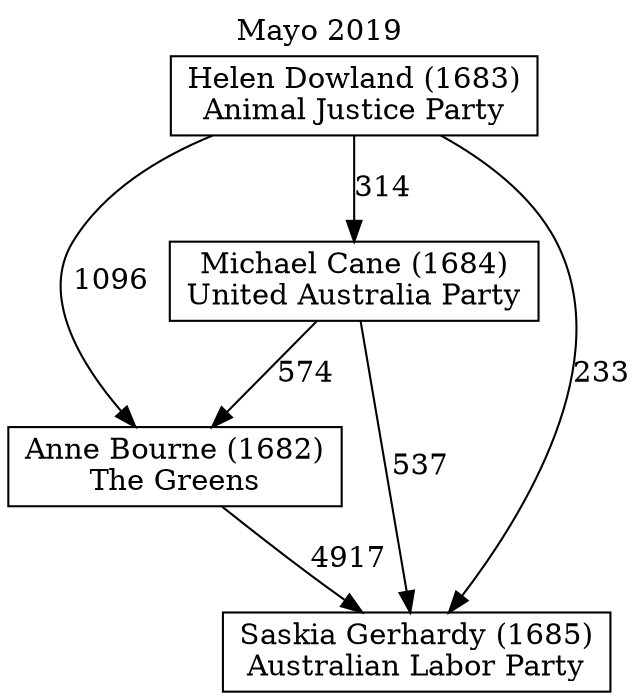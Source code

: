 // House preference flow
digraph "Saskia Gerhardy (1685)_Mayo_2019" {
	graph [label="Mayo 2019" labelloc=t mclimit=10]
	node [shape=box]
	"Anne Bourne (1682)" [label="Anne Bourne (1682)
The Greens"]
	"Helen Dowland (1683)" [label="Helen Dowland (1683)
Animal Justice Party"]
	"Michael Cane (1684)" [label="Michael Cane (1684)
United Australia Party"]
	"Saskia Gerhardy (1685)" [label="Saskia Gerhardy (1685)
Australian Labor Party"]
	"Anne Bourne (1682)" -> "Saskia Gerhardy (1685)" [label=4917]
	"Helen Dowland (1683)" -> "Anne Bourne (1682)" [label=1096]
	"Helen Dowland (1683)" -> "Michael Cane (1684)" [label=314]
	"Helen Dowland (1683)" -> "Saskia Gerhardy (1685)" [label=233]
	"Michael Cane (1684)" -> "Anne Bourne (1682)" [label=574]
	"Michael Cane (1684)" -> "Saskia Gerhardy (1685)" [label=537]
}
